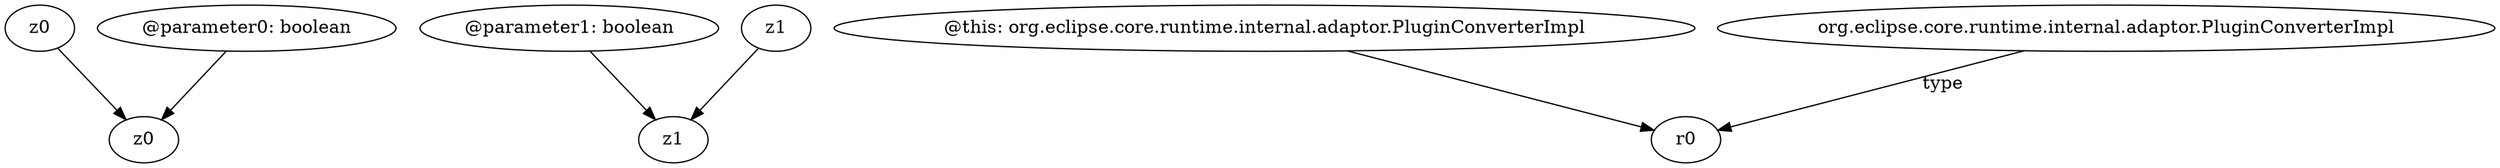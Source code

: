 digraph g {
0[label="z0"]
1[label="z0"]
0->1[label=""]
2[label="@parameter1: boolean"]
3[label="z1"]
2->3[label=""]
4[label="@this: org.eclipse.core.runtime.internal.adaptor.PluginConverterImpl"]
5[label="r0"]
4->5[label=""]
6[label="@parameter0: boolean"]
6->1[label=""]
7[label="org.eclipse.core.runtime.internal.adaptor.PluginConverterImpl"]
7->5[label="type"]
8[label="z1"]
8->3[label=""]
}